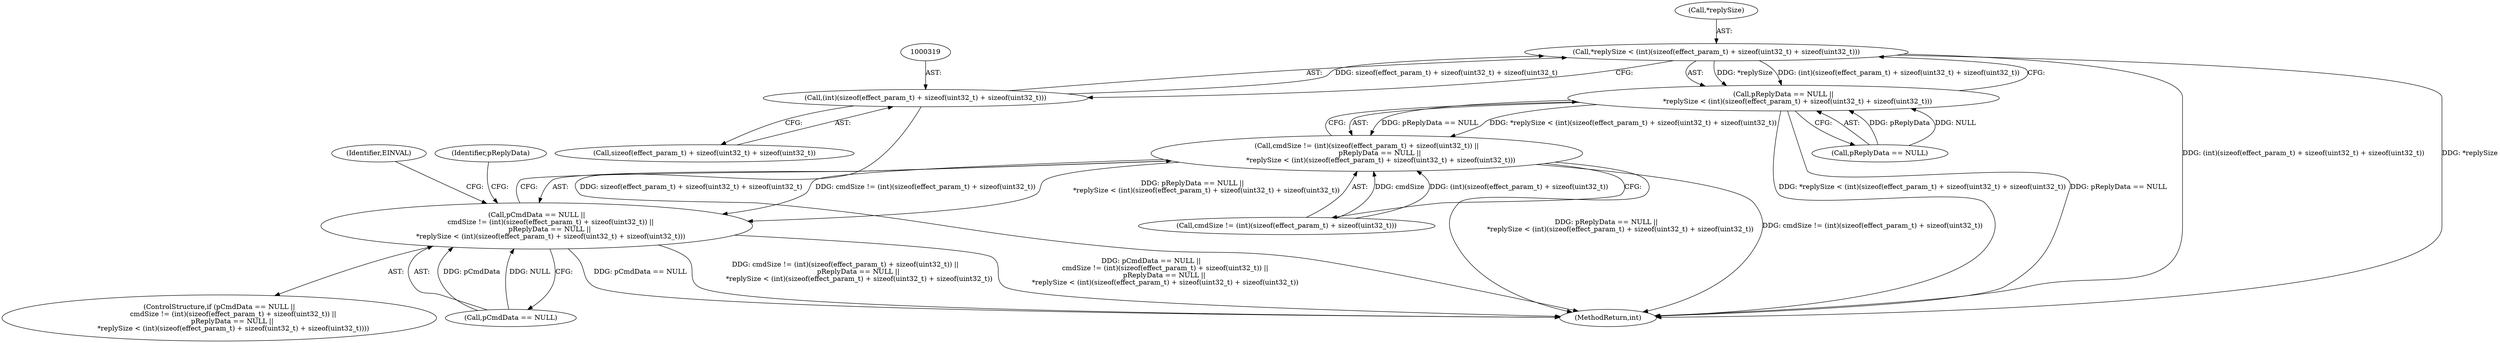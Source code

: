 digraph "0_Android_aeea52da00d210587fb3ed895de3d5f2e0264c88_3@pointer" {
"1000315" [label="(Call,*replySize < (int)(sizeof(effect_param_t) + sizeof(uint32_t) + sizeof(uint32_t)))"];
"1000318" [label="(Call,(int)(sizeof(effect_param_t) + sizeof(uint32_t) + sizeof(uint32_t)))"];
"1000311" [label="(Call,pReplyData == NULL ||\n             *replySize < (int)(sizeof(effect_param_t) + sizeof(uint32_t) + sizeof(uint32_t)))"];
"1000301" [label="(Call,cmdSize != (int)(sizeof(effect_param_t) + sizeof(uint32_t)) ||\n            pReplyData == NULL ||\n             *replySize < (int)(sizeof(effect_param_t) + sizeof(uint32_t) + sizeof(uint32_t)))"];
"1000297" [label="(Call,pCmdData == NULL ||\n             cmdSize != (int)(sizeof(effect_param_t) + sizeof(uint32_t)) ||\n            pReplyData == NULL ||\n             *replySize < (int)(sizeof(effect_param_t) + sizeof(uint32_t) + sizeof(uint32_t)))"];
"1000312" [label="(Call,pReplyData == NULL)"];
"1000297" [label="(Call,pCmdData == NULL ||\n             cmdSize != (int)(sizeof(effect_param_t) + sizeof(uint32_t)) ||\n            pReplyData == NULL ||\n             *replySize < (int)(sizeof(effect_param_t) + sizeof(uint32_t) + sizeof(uint32_t)))"];
"1000301" [label="(Call,cmdSize != (int)(sizeof(effect_param_t) + sizeof(uint32_t)) ||\n            pReplyData == NULL ||\n             *replySize < (int)(sizeof(effect_param_t) + sizeof(uint32_t) + sizeof(uint32_t)))"];
"1000320" [label="(Call,sizeof(effect_param_t) + sizeof(uint32_t) + sizeof(uint32_t))"];
"1000296" [label="(ControlStructure,if (pCmdData == NULL ||\n             cmdSize != (int)(sizeof(effect_param_t) + sizeof(uint32_t)) ||\n            pReplyData == NULL ||\n             *replySize < (int)(sizeof(effect_param_t) + sizeof(uint32_t) + sizeof(uint32_t))))"];
"1000298" [label="(Call,pCmdData == NULL)"];
"1000315" [label="(Call,*replySize < (int)(sizeof(effect_param_t) + sizeof(uint32_t) + sizeof(uint32_t)))"];
"1000302" [label="(Call,cmdSize != (int)(sizeof(effect_param_t) + sizeof(uint32_t)))"];
"1000311" [label="(Call,pReplyData == NULL ||\n             *replySize < (int)(sizeof(effect_param_t) + sizeof(uint32_t) + sizeof(uint32_t)))"];
"1000333" [label="(Identifier,pReplyData)"];
"1000316" [label="(Call,*replySize)"];
"1000539" [label="(MethodReturn,int)"];
"1000331" [label="(Identifier,EINVAL)"];
"1000318" [label="(Call,(int)(sizeof(effect_param_t) + sizeof(uint32_t) + sizeof(uint32_t)))"];
"1000315" -> "1000311"  [label="AST: "];
"1000315" -> "1000318"  [label="CFG: "];
"1000316" -> "1000315"  [label="AST: "];
"1000318" -> "1000315"  [label="AST: "];
"1000311" -> "1000315"  [label="CFG: "];
"1000315" -> "1000539"  [label="DDG: (int)(sizeof(effect_param_t) + sizeof(uint32_t) + sizeof(uint32_t))"];
"1000315" -> "1000539"  [label="DDG: *replySize"];
"1000315" -> "1000311"  [label="DDG: *replySize"];
"1000315" -> "1000311"  [label="DDG: (int)(sizeof(effect_param_t) + sizeof(uint32_t) + sizeof(uint32_t))"];
"1000318" -> "1000315"  [label="DDG: sizeof(effect_param_t) + sizeof(uint32_t) + sizeof(uint32_t)"];
"1000318" -> "1000320"  [label="CFG: "];
"1000319" -> "1000318"  [label="AST: "];
"1000320" -> "1000318"  [label="AST: "];
"1000318" -> "1000539"  [label="DDG: sizeof(effect_param_t) + sizeof(uint32_t) + sizeof(uint32_t)"];
"1000311" -> "1000301"  [label="AST: "];
"1000311" -> "1000312"  [label="CFG: "];
"1000312" -> "1000311"  [label="AST: "];
"1000301" -> "1000311"  [label="CFG: "];
"1000311" -> "1000539"  [label="DDG: pReplyData == NULL"];
"1000311" -> "1000539"  [label="DDG: *replySize < (int)(sizeof(effect_param_t) + sizeof(uint32_t) + sizeof(uint32_t))"];
"1000311" -> "1000301"  [label="DDG: pReplyData == NULL"];
"1000311" -> "1000301"  [label="DDG: *replySize < (int)(sizeof(effect_param_t) + sizeof(uint32_t) + sizeof(uint32_t))"];
"1000312" -> "1000311"  [label="DDG: pReplyData"];
"1000312" -> "1000311"  [label="DDG: NULL"];
"1000301" -> "1000297"  [label="AST: "];
"1000301" -> "1000302"  [label="CFG: "];
"1000302" -> "1000301"  [label="AST: "];
"1000297" -> "1000301"  [label="CFG: "];
"1000301" -> "1000539"  [label="DDG: pReplyData == NULL ||\n             *replySize < (int)(sizeof(effect_param_t) + sizeof(uint32_t) + sizeof(uint32_t))"];
"1000301" -> "1000539"  [label="DDG: cmdSize != (int)(sizeof(effect_param_t) + sizeof(uint32_t))"];
"1000301" -> "1000297"  [label="DDG: cmdSize != (int)(sizeof(effect_param_t) + sizeof(uint32_t))"];
"1000301" -> "1000297"  [label="DDG: pReplyData == NULL ||\n             *replySize < (int)(sizeof(effect_param_t) + sizeof(uint32_t) + sizeof(uint32_t))"];
"1000302" -> "1000301"  [label="DDG: cmdSize"];
"1000302" -> "1000301"  [label="DDG: (int)(sizeof(effect_param_t) + sizeof(uint32_t))"];
"1000297" -> "1000296"  [label="AST: "];
"1000297" -> "1000298"  [label="CFG: "];
"1000298" -> "1000297"  [label="AST: "];
"1000331" -> "1000297"  [label="CFG: "];
"1000333" -> "1000297"  [label="CFG: "];
"1000297" -> "1000539"  [label="DDG: pCmdData == NULL"];
"1000297" -> "1000539"  [label="DDG: cmdSize != (int)(sizeof(effect_param_t) + sizeof(uint32_t)) ||\n            pReplyData == NULL ||\n             *replySize < (int)(sizeof(effect_param_t) + sizeof(uint32_t) + sizeof(uint32_t))"];
"1000297" -> "1000539"  [label="DDG: pCmdData == NULL ||\n             cmdSize != (int)(sizeof(effect_param_t) + sizeof(uint32_t)) ||\n            pReplyData == NULL ||\n             *replySize < (int)(sizeof(effect_param_t) + sizeof(uint32_t) + sizeof(uint32_t))"];
"1000298" -> "1000297"  [label="DDG: pCmdData"];
"1000298" -> "1000297"  [label="DDG: NULL"];
}
